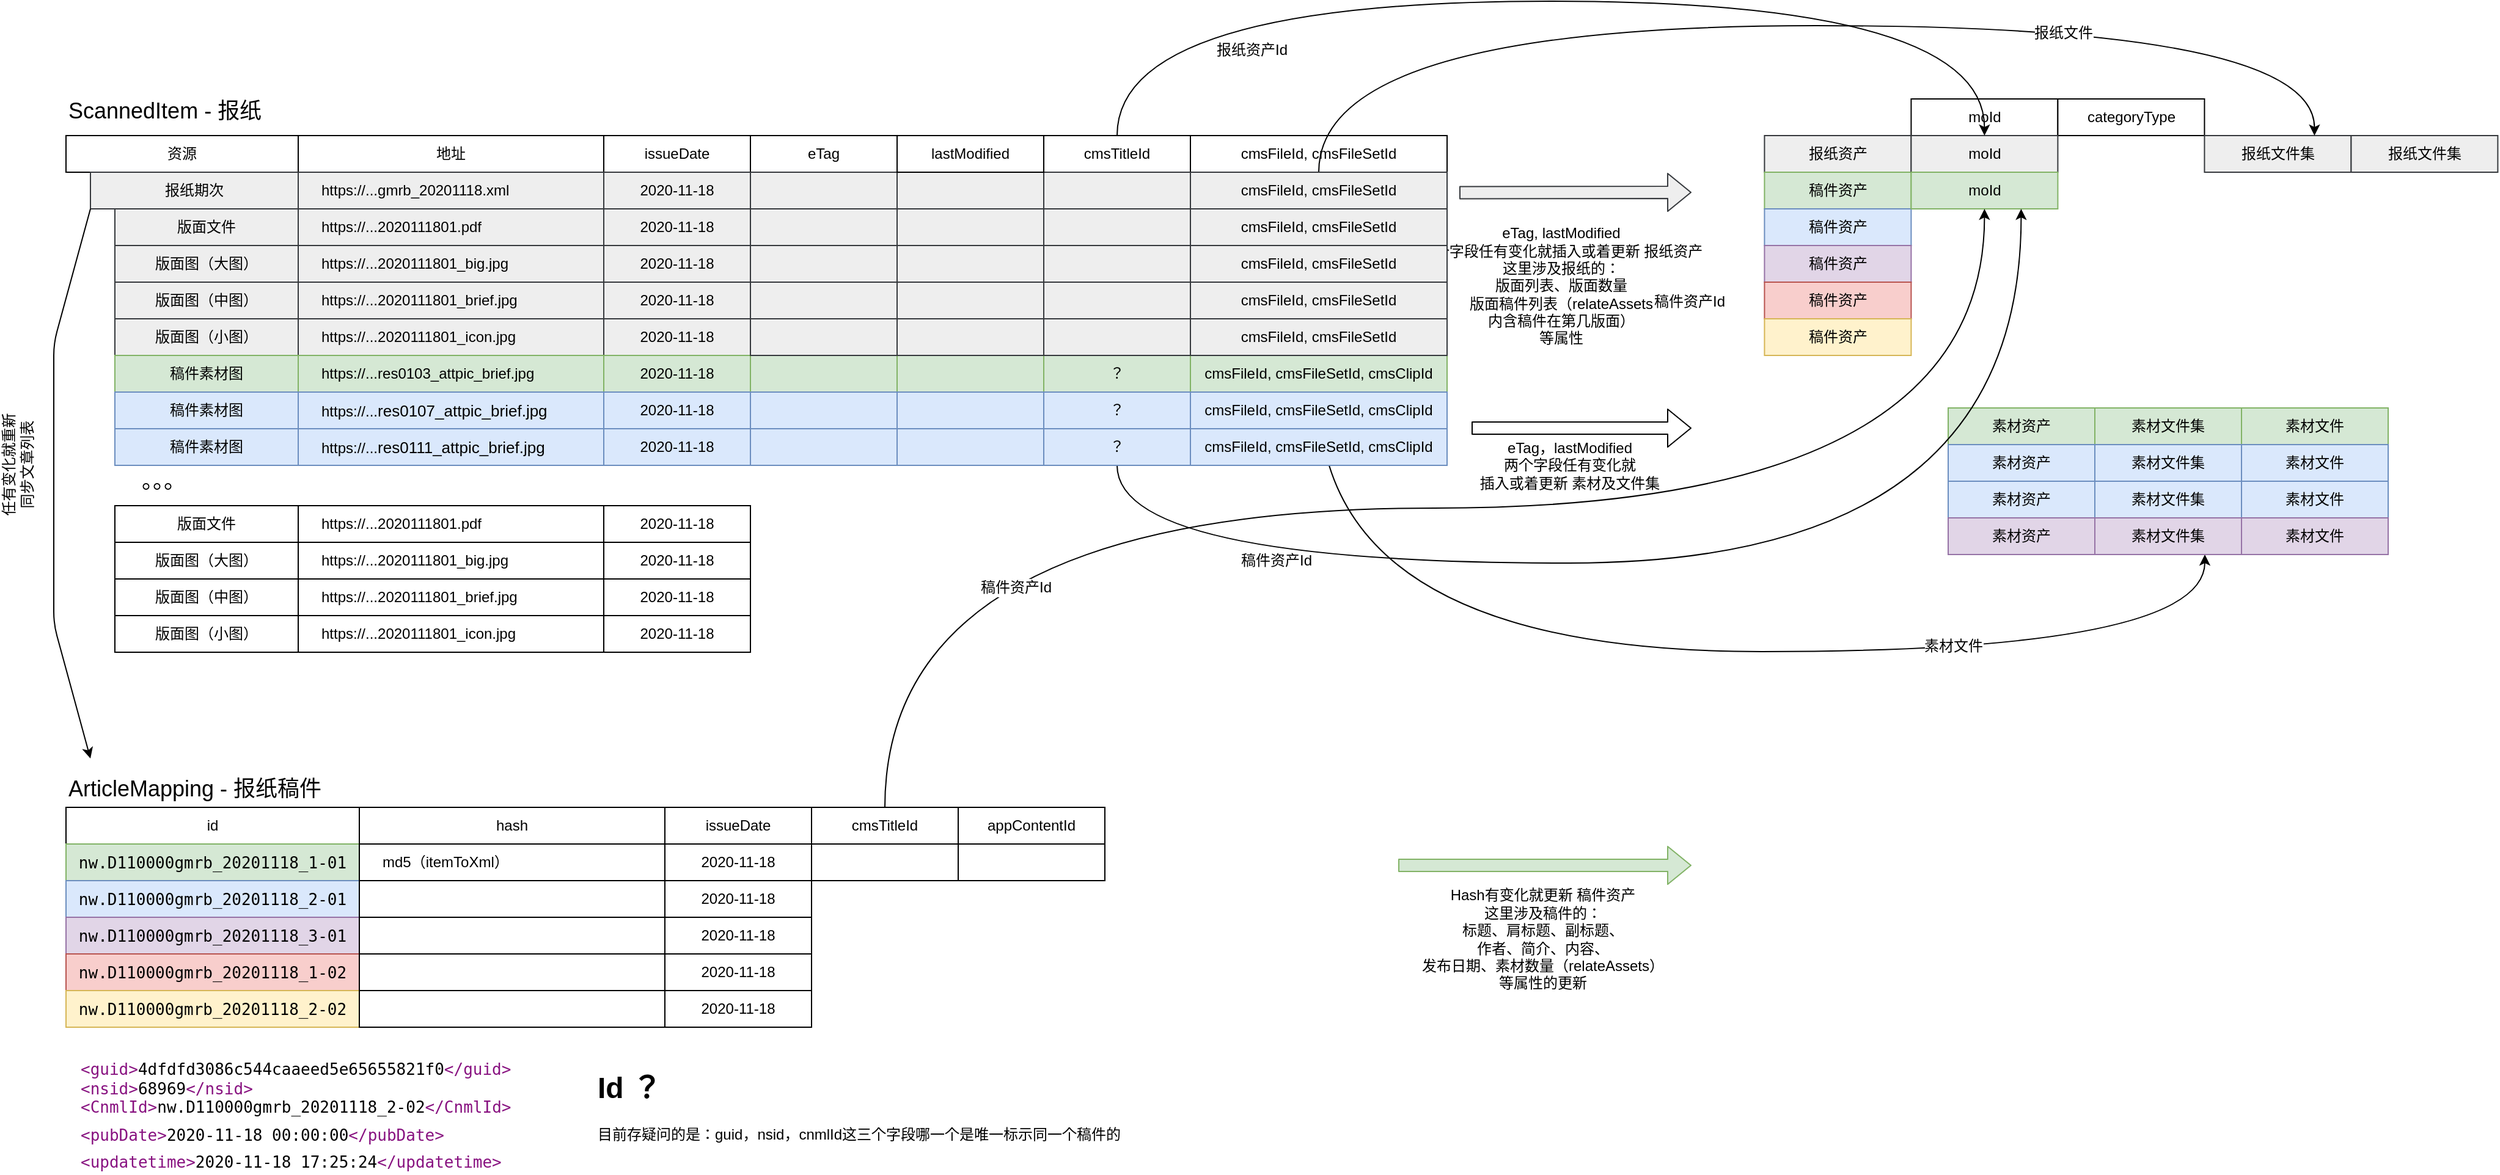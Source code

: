 <mxfile version="14.2.7" type="github">
  <diagram id="yrol8fg9aSLsKvtu3F4W" name="第 1 页">
    <mxGraphModel dx="2650" dy="1021" grid="1" gridSize="10" guides="1" tooltips="1" connect="1" arrows="1" fold="1" page="1" pageScale="1" pageWidth="827" pageHeight="1169" math="0" shadow="0">
      <root>
        <mxCell id="0" />
        <mxCell id="1" parent="0" />
        <mxCell id="mEoU4Fi8q85Gp39FzUji-123" value="资源" style="rounded=0;whiteSpace=wrap;html=1;" vertex="1" parent="1">
          <mxGeometry x="-420" y="120" width="190" height="30" as="geometry" />
        </mxCell>
        <mxCell id="mEoU4Fi8q85Gp39FzUji-124" value="报纸期次" style="rounded=0;whiteSpace=wrap;html=1;fillColor=#eeeeee;strokeColor=#36393d;" vertex="1" parent="1">
          <mxGeometry x="-400" y="150" width="170" height="30" as="geometry" />
        </mxCell>
        <mxCell id="mEoU4Fi8q85Gp39FzUji-125" value="版面文件" style="rounded=0;whiteSpace=wrap;html=1;fillColor=#eeeeee;strokeColor=#36393d;" vertex="1" parent="1">
          <mxGeometry x="-380" y="180" width="150" height="30" as="geometry" />
        </mxCell>
        <mxCell id="mEoU4Fi8q85Gp39FzUji-126" value="版面图（大图）" style="rounded=0;whiteSpace=wrap;html=1;fillColor=#eeeeee;strokeColor=#36393d;" vertex="1" parent="1">
          <mxGeometry x="-380" y="210" width="150" height="30" as="geometry" />
        </mxCell>
        <mxCell id="mEoU4Fi8q85Gp39FzUji-127" value="版面图（中图）" style="rounded=0;whiteSpace=wrap;html=1;fillColor=#eeeeee;strokeColor=#36393d;" vertex="1" parent="1">
          <mxGeometry x="-380" y="240" width="150" height="30" as="geometry" />
        </mxCell>
        <mxCell id="mEoU4Fi8q85Gp39FzUji-128" value="版面图（小图）" style="rounded=0;whiteSpace=wrap;html=1;fillColor=#eeeeee;strokeColor=#36393d;" vertex="1" parent="1">
          <mxGeometry x="-380" y="270" width="150" height="30" as="geometry" />
        </mxCell>
        <mxCell id="mEoU4Fi8q85Gp39FzUji-129" value="地址" style="rounded=0;whiteSpace=wrap;html=1;" vertex="1" parent="1">
          <mxGeometry x="-230" y="120" width="250" height="30" as="geometry" />
        </mxCell>
        <mxCell id="mEoU4Fi8q85Gp39FzUji-130" value="&lt;span style=&quot;&quot;&gt;https://...gmrb_20201118.xml&lt;/span&gt;" style="rounded=0;whiteSpace=wrap;html=1;align=left;spacingLeft=17;fillColor=#eeeeee;strokeColor=#36393d;" vertex="1" parent="1">
          <mxGeometry x="-230" y="150" width="250" height="30" as="geometry" />
        </mxCell>
        <mxCell id="mEoU4Fi8q85Gp39FzUji-131" value="&lt;span style=&quot;font-size: 12px;&quot;&gt;https://...&lt;/span&gt;&lt;span style=&quot;font-size: 12px&quot;&gt;2020111801.pdf&lt;/span&gt;" style="rounded=0;whiteSpace=wrap;html=1;fontFamily=Helvetica;fontSize=12;align=left;spacingLeft=17;fillColor=#eeeeee;strokeColor=#36393d;" vertex="1" parent="1">
          <mxGeometry x="-230" y="180" width="250" height="30" as="geometry" />
        </mxCell>
        <mxCell id="mEoU4Fi8q85Gp39FzUji-132" value="&lt;span style=&quot;&quot;&gt;https://...&lt;/span&gt;2020111801_big.jpg" style="rounded=0;whiteSpace=wrap;html=1;align=left;spacingLeft=17;fillColor=#eeeeee;strokeColor=#36393d;" vertex="1" parent="1">
          <mxGeometry x="-230" y="210" width="250" height="30" as="geometry" />
        </mxCell>
        <mxCell id="mEoU4Fi8q85Gp39FzUji-133" value="&lt;span style=&quot;&quot;&gt;https://...&lt;/span&gt;2020111801_brief.jpg" style="rounded=0;whiteSpace=wrap;html=1;align=left;spacingLeft=17;fillColor=#eeeeee;strokeColor=#36393d;" vertex="1" parent="1">
          <mxGeometry x="-230" y="240" width="250" height="30" as="geometry" />
        </mxCell>
        <mxCell id="mEoU4Fi8q85Gp39FzUji-134" value="&lt;span style=&quot;&quot;&gt;https://...&lt;/span&gt;2020111801_icon.jpg" style="rounded=0;whiteSpace=wrap;html=1;align=left;spacingLeft=17;fillColor=#eeeeee;strokeColor=#36393d;" vertex="1" parent="1">
          <mxGeometry x="-230" y="270" width="250" height="30" as="geometry" />
        </mxCell>
        <mxCell id="mEoU4Fi8q85Gp39FzUji-135" value="issueDate" style="rounded=0;whiteSpace=wrap;html=1;fontFamily=Helvetica;fontSize=12;align=center;" vertex="1" parent="1">
          <mxGeometry x="20" y="120" width="120" height="30" as="geometry" />
        </mxCell>
        <mxCell id="mEoU4Fi8q85Gp39FzUji-136" value="2020-11-18" style="rounded=0;whiteSpace=wrap;html=1;fontFamily=Helvetica;fontSize=12;align=center;fillColor=#eeeeee;strokeColor=#36393d;" vertex="1" parent="1">
          <mxGeometry x="20" y="150" width="120" height="30" as="geometry" />
        </mxCell>
        <mxCell id="mEoU4Fi8q85Gp39FzUji-137" value="2020-11-18" style="rounded=0;whiteSpace=wrap;html=1;fontFamily=Helvetica;fontSize=12;align=center;fillColor=#eeeeee;strokeColor=#36393d;" vertex="1" parent="1">
          <mxGeometry x="20" y="180" width="120" height="30" as="geometry" />
        </mxCell>
        <mxCell id="mEoU4Fi8q85Gp39FzUji-138" value="2020-11-18" style="rounded=0;whiteSpace=wrap;html=1;fontFamily=Helvetica;fontSize=12;align=center;fillColor=#eeeeee;strokeColor=#36393d;" vertex="1" parent="1">
          <mxGeometry x="20" y="210" width="120" height="30" as="geometry" />
        </mxCell>
        <mxCell id="mEoU4Fi8q85Gp39FzUji-139" value="2020-11-18" style="rounded=0;whiteSpace=wrap;html=1;fontFamily=Helvetica;fontSize=12;align=center;fillColor=#eeeeee;strokeColor=#36393d;" vertex="1" parent="1">
          <mxGeometry x="20" y="240" width="120" height="30" as="geometry" />
        </mxCell>
        <mxCell id="mEoU4Fi8q85Gp39FzUji-140" value="2020-11-18" style="rounded=0;whiteSpace=wrap;html=1;fontFamily=Helvetica;fontSize=12;align=center;fillColor=#eeeeee;strokeColor=#36393d;" vertex="1" parent="1">
          <mxGeometry x="20" y="270" width="120" height="30" as="geometry" />
        </mxCell>
        <mxCell id="mEoU4Fi8q85Gp39FzUji-141" value="eTag" style="rounded=0;whiteSpace=wrap;html=1;fontFamily=Helvetica;fontSize=12;align=center;" vertex="1" parent="1">
          <mxGeometry x="140" y="120" width="120" height="30" as="geometry" />
        </mxCell>
        <mxCell id="mEoU4Fi8q85Gp39FzUji-142" value="cmsTitleId" style="rounded=0;whiteSpace=wrap;html=1;fontFamily=Helvetica;fontSize=12;align=center;" vertex="1" parent="1">
          <mxGeometry x="380" y="120" width="120" height="30" as="geometry" />
        </mxCell>
        <mxCell id="mEoU4Fi8q85Gp39FzUji-143" value="moId" style="rounded=0;whiteSpace=wrap;html=1;fontFamily=Helvetica;fontSize=12;align=center;" vertex="1" parent="1">
          <mxGeometry x="1089.71" y="90" width="120" height="30" as="geometry" />
        </mxCell>
        <mxCell id="mEoU4Fi8q85Gp39FzUji-144" value="报纸资产" style="rounded=0;whiteSpace=wrap;html=1;fontFamily=Helvetica;fontSize=12;align=center;fillColor=#eeeeee;strokeColor=#36393d;" vertex="1" parent="1">
          <mxGeometry x="969.71" y="120" width="120" height="30" as="geometry" />
        </mxCell>
        <mxCell id="mEoU4Fi8q85Gp39FzUji-145" value="categoryType" style="rounded=0;whiteSpace=wrap;html=1;fontFamily=Helvetica;fontSize=12;align=center;" vertex="1" parent="1">
          <mxGeometry x="1209.71" y="90" width="120" height="30" as="geometry" />
        </mxCell>
        <mxCell id="mEoU4Fi8q85Gp39FzUji-146" value="" style="rounded=0;whiteSpace=wrap;html=1;fontFamily=Helvetica;fontSize=12;align=center;fillColor=#eeeeee;strokeColor=#36393d;" vertex="1" parent="1">
          <mxGeometry x="140" y="150" width="120" height="30" as="geometry" />
        </mxCell>
        <mxCell id="mEoU4Fi8q85Gp39FzUji-147" value="" style="rounded=0;whiteSpace=wrap;html=1;fontFamily=Helvetica;fontSize=12;align=center;fillColor=#eeeeee;strokeColor=#36393d;" vertex="1" parent="1">
          <mxGeometry x="260" y="150" width="120" height="30" as="geometry" />
        </mxCell>
        <mxCell id="mEoU4Fi8q85Gp39FzUji-150" value="报纸文件集" style="rounded=0;whiteSpace=wrap;html=1;fontFamily=Helvetica;fontSize=12;align=center;fillColor=#eeeeee;strokeColor=#36393d;" vertex="1" parent="1">
          <mxGeometry x="1329.71" y="120" width="120" height="30" as="geometry" />
        </mxCell>
        <mxCell id="mEoU4Fi8q85Gp39FzUji-152" value="ScannedItem - 报纸" style="text;html=1;strokeColor=none;fillColor=none;align=left;verticalAlign=middle;whiteSpace=wrap;rounded=0;fontFamily=Helvetica;fontSize=18;" vertex="1" parent="1">
          <mxGeometry x="-420" y="90" width="310" height="20" as="geometry" />
        </mxCell>
        <mxCell id="mEoU4Fi8q85Gp39FzUji-153" value="id" style="rounded=0;whiteSpace=wrap;html=1;" vertex="1" parent="1">
          <mxGeometry x="-420" y="670" width="240" height="30" as="geometry" />
        </mxCell>
        <mxCell id="mEoU4Fi8q85Gp39FzUji-154" value="&lt;span style=&quot;font-family: monospace ; font-size: 13px&quot;&gt;nw.D110000gmrb_20201118_1-01&lt;/span&gt;" style="rounded=0;whiteSpace=wrap;html=1;fillColor=#d5e8d4;strokeColor=#82b366;" vertex="1" parent="1">
          <mxGeometry x="-420" y="700" width="240" height="30" as="geometry" />
        </mxCell>
        <mxCell id="mEoU4Fi8q85Gp39FzUji-155" value="&lt;span style=&quot;font-family: monospace ; font-size: 13px&quot;&gt;nw.D110000gmrb_20201118_2-01&lt;/span&gt;" style="rounded=0;whiteSpace=wrap;html=1;fillColor=#dae8fc;strokeColor=#6c8ebf;" vertex="1" parent="1">
          <mxGeometry x="-420" y="730" width="240" height="30" as="geometry" />
        </mxCell>
        <mxCell id="mEoU4Fi8q85Gp39FzUji-156" value="&lt;span style=&quot;font-family: monospace ; font-size: 13px&quot;&gt;nw.D110000gmrb_20201118_3-01&lt;/span&gt;" style="rounded=0;whiteSpace=wrap;html=1;fillColor=#e1d5e7;strokeColor=#9673a6;" vertex="1" parent="1">
          <mxGeometry x="-420" y="760" width="240" height="30" as="geometry" />
        </mxCell>
        <mxCell id="mEoU4Fi8q85Gp39FzUji-157" value="&lt;span style=&quot;font-family: monospace ; font-size: 13px&quot;&gt;nw.D110000gmrb_20201118_1-02&lt;/span&gt;" style="rounded=0;whiteSpace=wrap;html=1;fillColor=#f8cecc;strokeColor=#b85450;" vertex="1" parent="1">
          <mxGeometry x="-420" y="790" width="240" height="30" as="geometry" />
        </mxCell>
        <mxCell id="mEoU4Fi8q85Gp39FzUji-158" value="&lt;span style=&quot;font-family: monospace ; font-size: 13px&quot;&gt;nw.D110000gmrb_20201118_2-02&lt;/span&gt;" style="rounded=0;whiteSpace=wrap;html=1;fillColor=#fff2cc;strokeColor=#d6b656;" vertex="1" parent="1">
          <mxGeometry x="-420" y="820" width="240" height="30" as="geometry" />
        </mxCell>
        <mxCell id="mEoU4Fi8q85Gp39FzUji-159" value="hash" style="rounded=0;whiteSpace=wrap;html=1;" vertex="1" parent="1">
          <mxGeometry x="-180" y="670" width="250" height="30" as="geometry" />
        </mxCell>
        <mxCell id="mEoU4Fi8q85Gp39FzUji-160" value="md5（itemToXml）" style="rounded=0;whiteSpace=wrap;html=1;align=left;spacingLeft=17;" vertex="1" parent="1">
          <mxGeometry x="-180" y="700" width="250" height="30" as="geometry" />
        </mxCell>
        <mxCell id="mEoU4Fi8q85Gp39FzUji-161" value="" style="rounded=0;whiteSpace=wrap;html=1;fontFamily=Helvetica;fontSize=12;align=left;spacingLeft=17;" vertex="1" parent="1">
          <mxGeometry x="-180" y="730" width="250" height="30" as="geometry" />
        </mxCell>
        <mxCell id="mEoU4Fi8q85Gp39FzUji-162" value="" style="rounded=0;whiteSpace=wrap;html=1;align=left;spacingLeft=17;" vertex="1" parent="1">
          <mxGeometry x="-180" y="760" width="250" height="30" as="geometry" />
        </mxCell>
        <mxCell id="mEoU4Fi8q85Gp39FzUji-163" value="" style="rounded=0;whiteSpace=wrap;html=1;align=left;spacingLeft=17;" vertex="1" parent="1">
          <mxGeometry x="-180" y="790" width="250" height="30" as="geometry" />
        </mxCell>
        <mxCell id="mEoU4Fi8q85Gp39FzUji-164" value="" style="rounded=0;whiteSpace=wrap;html=1;align=left;spacingLeft=17;" vertex="1" parent="1">
          <mxGeometry x="-180" y="820" width="250" height="30" as="geometry" />
        </mxCell>
        <mxCell id="mEoU4Fi8q85Gp39FzUji-165" value="issueDate" style="rounded=0;whiteSpace=wrap;html=1;fontFamily=Helvetica;fontSize=12;align=center;" vertex="1" parent="1">
          <mxGeometry x="70" y="670" width="120" height="30" as="geometry" />
        </mxCell>
        <mxCell id="mEoU4Fi8q85Gp39FzUji-166" value="2020-11-18" style="rounded=0;whiteSpace=wrap;html=1;fontFamily=Helvetica;fontSize=12;align=center;" vertex="1" parent="1">
          <mxGeometry x="70" y="700" width="120" height="30" as="geometry" />
        </mxCell>
        <mxCell id="mEoU4Fi8q85Gp39FzUji-167" value="2020-11-18" style="rounded=0;whiteSpace=wrap;html=1;fontFamily=Helvetica;fontSize=12;align=center;" vertex="1" parent="1">
          <mxGeometry x="70" y="730" width="120" height="30" as="geometry" />
        </mxCell>
        <mxCell id="mEoU4Fi8q85Gp39FzUji-168" value="2020-11-18" style="rounded=0;whiteSpace=wrap;html=1;fontFamily=Helvetica;fontSize=12;align=center;" vertex="1" parent="1">
          <mxGeometry x="70" y="760" width="120" height="30" as="geometry" />
        </mxCell>
        <mxCell id="mEoU4Fi8q85Gp39FzUji-169" value="2020-11-18" style="rounded=0;whiteSpace=wrap;html=1;fontFamily=Helvetica;fontSize=12;align=center;" vertex="1" parent="1">
          <mxGeometry x="70" y="790" width="120" height="30" as="geometry" />
        </mxCell>
        <mxCell id="mEoU4Fi8q85Gp39FzUji-170" value="2020-11-18" style="rounded=0;whiteSpace=wrap;html=1;fontFamily=Helvetica;fontSize=12;align=center;" vertex="1" parent="1">
          <mxGeometry x="70" y="820" width="120" height="30" as="geometry" />
        </mxCell>
        <mxCell id="mEoU4Fi8q85Gp39FzUji-171" value="cmsTitleId" style="rounded=0;whiteSpace=wrap;html=1;fontFamily=Helvetica;fontSize=12;align=center;" vertex="1" parent="1">
          <mxGeometry x="190" y="670" width="120" height="30" as="geometry" />
        </mxCell>
        <mxCell id="mEoU4Fi8q85Gp39FzUji-172" value="appContentId" style="rounded=0;whiteSpace=wrap;html=1;fontFamily=Helvetica;fontSize=12;align=center;" vertex="1" parent="1">
          <mxGeometry x="310" y="670" width="120" height="30" as="geometry" />
        </mxCell>
        <mxCell id="mEoU4Fi8q85Gp39FzUji-173" value="" style="rounded=0;whiteSpace=wrap;html=1;fontFamily=Helvetica;fontSize=12;align=center;" vertex="1" parent="1">
          <mxGeometry x="190" y="700" width="120" height="30" as="geometry" />
        </mxCell>
        <mxCell id="mEoU4Fi8q85Gp39FzUji-174" value="" style="rounded=0;whiteSpace=wrap;html=1;fontFamily=Helvetica;fontSize=12;align=center;" vertex="1" parent="1">
          <mxGeometry x="310" y="700" width="120" height="30" as="geometry" />
        </mxCell>
        <mxCell id="mEoU4Fi8q85Gp39FzUji-175" value="ArticleMapping - 报纸稿件" style="text;html=1;strokeColor=none;fillColor=none;align=left;verticalAlign=middle;whiteSpace=wrap;rounded=0;fontFamily=Helvetica;fontSize=18;" vertex="1" parent="1">
          <mxGeometry x="-420" y="640" width="330" height="30" as="geometry" />
        </mxCell>
        <mxCell id="mEoU4Fi8q85Gp39FzUji-176" value="" style="rounded=0;whiteSpace=wrap;html=1;fontFamily=Helvetica;fontSize=12;align=center;fillColor=#eeeeee;strokeColor=#36393d;" vertex="1" parent="1">
          <mxGeometry x="380" y="150" width="120" height="30" as="geometry" />
        </mxCell>
        <mxCell id="mEoU4Fi8q85Gp39FzUji-177" value="lastModified" style="rounded=0;whiteSpace=wrap;html=1;fontFamily=Helvetica;fontSize=12;align=center;" vertex="1" parent="1">
          <mxGeometry x="260" y="120" width="120" height="30" as="geometry" />
        </mxCell>
        <mxCell id="mEoU4Fi8q85Gp39FzUji-179" value="&lt;div class=&quot;line&quot; style=&quot;font-style: normal ; font-weight: normal ; letter-spacing: normal ; text-indent: 0px ; text-transform: none ; word-spacing: 0px ; text-decoration: none ; color: rgb(0 , 0 , 0) ; font-family: monospace ; font-size: 13px&quot;&gt;&lt;span class=&quot;tag&quot; style=&quot;color: rgb(136 , 18 , 128)&quot;&gt;&lt;span class=&quot;tag&quot;&gt;&amp;lt;guid&amp;gt;&lt;/span&gt;&lt;span class=&quot;text&quot; style=&quot;color: rgb(0 , 0 , 0)&quot;&gt;4dfdfd3086c544caaeed5e65655821f0&lt;/span&gt;&lt;span class=&quot;tag&quot;&gt;&amp;lt;/guid&amp;gt;&lt;/span&gt;&lt;br&gt;&lt;/span&gt;&lt;/div&gt;&lt;div class=&quot;line&quot; style=&quot;font-style: normal ; font-weight: normal ; letter-spacing: normal ; text-indent: 0px ; text-transform: none ; word-spacing: 0px ; text-decoration: none ; color: rgb(0 , 0 , 0) ; font-family: monospace ; font-size: 13px&quot;&gt;&lt;span class=&quot;tag&quot; style=&quot;color: rgb(136 , 18 , 128)&quot;&gt;&amp;lt;nsid&amp;gt;&lt;/span&gt;&lt;span class=&quot;text&quot;&gt;68969&lt;/span&gt;&lt;span class=&quot;tag&quot; style=&quot;color: rgb(136 , 18 , 128)&quot;&gt;&amp;lt;/nsid&amp;gt;&lt;/span&gt;&lt;/div&gt;&lt;span class=&quot;text&quot; style=&quot;font-style: normal ; font-weight: normal ; letter-spacing: normal ; text-indent: 0px ; text-transform: none ; word-spacing: 0px ; text-decoration: none ; color: rgb(0 , 0 , 0) ; font-family: monospace ; font-size: 13px&quot;&gt;&lt;/span&gt;&lt;div class=&quot;line&quot; style=&quot;font-style: normal ; font-weight: normal ; letter-spacing: normal ; text-indent: 0px ; text-transform: none ; word-spacing: 0px ; text-decoration: none ; color: rgb(0 , 0 , 0) ; font-family: monospace ; font-size: 13px&quot;&gt;&lt;span class=&quot;tag&quot; style=&quot;color: rgb(136 , 18 , 128)&quot;&gt;&amp;lt;CnmlId&amp;gt;&lt;/span&gt;&lt;span class=&quot;text&quot;&gt;nw.D110000gmrb_20201118_2-02&lt;/span&gt;&lt;span class=&quot;tag&quot; style=&quot;color: rgb(136 , 18 , 128)&quot;&gt;&amp;lt;/CnmlId&amp;gt;&lt;/span&gt;&lt;/div&gt;" style="text;whiteSpace=wrap;html=1;fontSize=18;fontFamily=Helvetica;" vertex="1" parent="1">
          <mxGeometry x="-410" y="870" width="380" height="60" as="geometry" />
        </mxCell>
        <mxCell id="mEoU4Fi8q85Gp39FzUji-180" value="&lt;span class=&quot;tag&quot; style=&quot;font-style: normal ; font-weight: normal ; letter-spacing: normal ; text-indent: 0px ; text-transform: none ; word-spacing: 0px ; text-decoration: none ; color: rgb(136 , 18 , 128) ; font-family: monospace ; font-size: 13px&quot;&gt;&amp;lt;pubDate&amp;gt;&lt;/span&gt;&lt;span class=&quot;text&quot; style=&quot;font-style: normal ; font-weight: normal ; letter-spacing: normal ; text-indent: 0px ; text-transform: none ; word-spacing: 0px ; text-decoration: none ; color: rgb(0 , 0 , 0) ; font-family: monospace ; font-size: 13px&quot;&gt;2020-11-18 00:00:00&lt;/span&gt;&lt;span class=&quot;tag&quot; style=&quot;font-style: normal ; font-weight: normal ; letter-spacing: normal ; text-indent: 0px ; text-transform: none ; word-spacing: 0px ; text-decoration: none ; color: rgb(136 , 18 , 128) ; font-family: monospace ; font-size: 13px&quot;&gt;&amp;lt;/pubDate&amp;gt;&lt;br&gt;&lt;span class=&quot;tag&quot;&gt;&amp;lt;updatetime&amp;gt;&lt;/span&gt;&lt;span class=&quot;text&quot; style=&quot;color: rgb(0 , 0 , 0)&quot;&gt;2020-11-18 17:25:24&lt;/span&gt;&lt;span class=&quot;tag&quot;&gt;&amp;lt;/updatetime&amp;gt;&lt;/span&gt;&lt;br&gt;&lt;/span&gt;" style="text;whiteSpace=wrap;html=1;fontSize=18;fontFamily=Helvetica;" vertex="1" parent="1">
          <mxGeometry x="-410" y="920" width="380" height="40" as="geometry" />
        </mxCell>
        <mxCell id="mEoU4Fi8q85Gp39FzUji-181" value="版面文件" style="rounded=0;whiteSpace=wrap;html=1;" vertex="1" parent="1">
          <mxGeometry x="-380" y="423" width="150" height="30" as="geometry" />
        </mxCell>
        <mxCell id="mEoU4Fi8q85Gp39FzUji-182" value="版面图（大图）" style="rounded=0;whiteSpace=wrap;html=1;" vertex="1" parent="1">
          <mxGeometry x="-380" y="453" width="150" height="30" as="geometry" />
        </mxCell>
        <mxCell id="mEoU4Fi8q85Gp39FzUji-183" value="版面图（中图）" style="rounded=0;whiteSpace=wrap;html=1;" vertex="1" parent="1">
          <mxGeometry x="-380" y="483" width="150" height="30" as="geometry" />
        </mxCell>
        <mxCell id="mEoU4Fi8q85Gp39FzUji-184" value="版面图（小图）" style="rounded=0;whiteSpace=wrap;html=1;" vertex="1" parent="1">
          <mxGeometry x="-380" y="513" width="150" height="30" as="geometry" />
        </mxCell>
        <mxCell id="mEoU4Fi8q85Gp39FzUji-185" value="&lt;span style=&quot;font-size: 12px;&quot;&gt;https://...&lt;/span&gt;&lt;span style=&quot;font-size: 12px&quot;&gt;2020111801.pdf&lt;/span&gt;" style="rounded=0;whiteSpace=wrap;html=1;fontFamily=Helvetica;fontSize=12;align=left;spacingLeft=17;" vertex="1" parent="1">
          <mxGeometry x="-230" y="423" width="250" height="30" as="geometry" />
        </mxCell>
        <mxCell id="mEoU4Fi8q85Gp39FzUji-186" value="&lt;span style=&quot;&quot;&gt;https://...&lt;/span&gt;2020111801_big.jpg" style="rounded=0;whiteSpace=wrap;html=1;align=left;spacingLeft=17;" vertex="1" parent="1">
          <mxGeometry x="-230" y="453" width="250" height="30" as="geometry" />
        </mxCell>
        <mxCell id="mEoU4Fi8q85Gp39FzUji-187" value="&lt;span style=&quot;&quot;&gt;https://...&lt;/span&gt;2020111801_brief.jpg" style="rounded=0;whiteSpace=wrap;html=1;align=left;spacingLeft=17;" vertex="1" parent="1">
          <mxGeometry x="-230" y="483" width="250" height="30" as="geometry" />
        </mxCell>
        <mxCell id="mEoU4Fi8q85Gp39FzUji-188" value="&lt;span style=&quot;&quot;&gt;https://...&lt;/span&gt;2020111801_icon.jpg" style="rounded=0;whiteSpace=wrap;html=1;align=left;spacingLeft=17;" vertex="1" parent="1">
          <mxGeometry x="-230" y="513" width="250" height="30" as="geometry" />
        </mxCell>
        <mxCell id="mEoU4Fi8q85Gp39FzUji-189" value="2020-11-18" style="rounded=0;whiteSpace=wrap;html=1;fontFamily=Helvetica;fontSize=12;align=center;" vertex="1" parent="1">
          <mxGeometry x="20" y="423" width="120" height="30" as="geometry" />
        </mxCell>
        <mxCell id="mEoU4Fi8q85Gp39FzUji-190" value="2020-11-18" style="rounded=0;whiteSpace=wrap;html=1;fontFamily=Helvetica;fontSize=12;align=center;" vertex="1" parent="1">
          <mxGeometry x="20" y="453" width="120" height="30" as="geometry" />
        </mxCell>
        <mxCell id="mEoU4Fi8q85Gp39FzUji-191" value="2020-11-18" style="rounded=0;whiteSpace=wrap;html=1;fontFamily=Helvetica;fontSize=12;align=center;" vertex="1" parent="1">
          <mxGeometry x="20" y="483" width="120" height="30" as="geometry" />
        </mxCell>
        <mxCell id="mEoU4Fi8q85Gp39FzUji-192" value="2020-11-18" style="rounded=0;whiteSpace=wrap;html=1;fontFamily=Helvetica;fontSize=12;align=center;" vertex="1" parent="1">
          <mxGeometry x="20" y="513" width="120" height="30" as="geometry" />
        </mxCell>
        <mxCell id="mEoU4Fi8q85Gp39FzUji-193" value="。。。" style="text;html=1;strokeColor=none;fillColor=none;align=center;verticalAlign=middle;whiteSpace=wrap;rounded=0;fontFamily=Helvetica;fontSize=18;" vertex="1" parent="1">
          <mxGeometry x="-360" y="393" width="40" height="20" as="geometry" />
        </mxCell>
        <mxCell id="mEoU4Fi8q85Gp39FzUji-195" value="&lt;span style=&quot;font-size: 12px;&quot;&gt;https://...&lt;/span&gt;&lt;span style=&quot;font-size: 12px;&quot;&gt;res0103_attpic_brief.jpg&lt;/span&gt;" style="rounded=0;whiteSpace=wrap;html=1;align=left;spacingLeft=17;fontFamily=Helvetica;fontSize=12;labelBackgroundColor=none;fillColor=#d5e8d4;strokeColor=#82b366;" vertex="1" parent="1">
          <mxGeometry x="-230" y="300" width="250" height="30" as="geometry" />
        </mxCell>
        <mxCell id="mEoU4Fi8q85Gp39FzUji-196" value="稿件素材图" style="rounded=0;whiteSpace=wrap;html=1;labelBackgroundColor=none;fillColor=#d5e8d4;strokeColor=#82b366;" vertex="1" parent="1">
          <mxGeometry x="-380" y="300" width="150" height="30" as="geometry" />
        </mxCell>
        <mxCell id="mEoU4Fi8q85Gp39FzUji-197" value="2020-11-18" style="rounded=0;whiteSpace=wrap;html=1;fontFamily=Helvetica;fontSize=12;align=center;labelBackgroundColor=none;fillColor=#d5e8d4;strokeColor=#82b366;" vertex="1" parent="1">
          <mxGeometry x="20" y="300" width="120" height="30" as="geometry" />
        </mxCell>
        <mxCell id="mEoU4Fi8q85Gp39FzUji-198" value="&lt;span style=&quot;font-size: 12px&quot;&gt;https://...&lt;/span&gt;&lt;span style=&quot;font-size: 13px;&quot;&gt;res0107_attpic_brief.jpg&lt;/span&gt;" style="rounded=0;whiteSpace=wrap;html=1;align=left;spacingLeft=17;fontFamily=Helvetica;fontSize=12;fillColor=#dae8fc;strokeColor=#6c8ebf;" vertex="1" parent="1">
          <mxGeometry x="-230" y="330" width="250" height="30" as="geometry" />
        </mxCell>
        <mxCell id="mEoU4Fi8q85Gp39FzUji-199" value="&lt;span style=&quot;font-size: 12px&quot;&gt;https://...&lt;/span&gt;&lt;span style=&quot;font-size: 13px;&quot;&gt;res0111_attpic_brief.jpg&lt;/span&gt;" style="rounded=0;whiteSpace=wrap;html=1;align=left;spacingLeft=17;fontFamily=Helvetica;fontSize=12;fillColor=#dae8fc;strokeColor=#6c8ebf;" vertex="1" parent="1">
          <mxGeometry x="-230" y="360" width="250" height="30" as="geometry" />
        </mxCell>
        <mxCell id="mEoU4Fi8q85Gp39FzUji-200" value="稿件素材图" style="rounded=0;whiteSpace=wrap;html=1;fillColor=#dae8fc;strokeColor=#6c8ebf;" vertex="1" parent="1">
          <mxGeometry x="-380" y="330" width="150" height="30" as="geometry" />
        </mxCell>
        <mxCell id="mEoU4Fi8q85Gp39FzUji-201" value="稿件素材图" style="rounded=0;whiteSpace=wrap;html=1;fillColor=#dae8fc;strokeColor=#6c8ebf;" vertex="1" parent="1">
          <mxGeometry x="-380" y="360" width="150" height="30" as="geometry" />
        </mxCell>
        <mxCell id="mEoU4Fi8q85Gp39FzUji-202" value="2020-11-18" style="rounded=0;whiteSpace=wrap;html=1;fontFamily=Helvetica;fontSize=12;align=center;fillColor=#dae8fc;strokeColor=#6c8ebf;" vertex="1" parent="1">
          <mxGeometry x="20" y="330" width="120" height="30" as="geometry" />
        </mxCell>
        <mxCell id="mEoU4Fi8q85Gp39FzUji-203" value="2020-11-18" style="rounded=0;whiteSpace=wrap;html=1;fontFamily=Helvetica;fontSize=12;align=center;fillColor=#dae8fc;strokeColor=#6c8ebf;" vertex="1" parent="1">
          <mxGeometry x="20" y="360" width="120" height="30" as="geometry" />
        </mxCell>
        <mxCell id="mEoU4Fi8q85Gp39FzUji-210" value="稿件资产" style="rounded=0;whiteSpace=wrap;html=1;fontFamily=Helvetica;fontSize=12;align=center;fillColor=#d5e8d4;strokeColor=#82b366;" vertex="1" parent="1">
          <mxGeometry x="969.71" y="150" width="120" height="30" as="geometry" />
        </mxCell>
        <mxCell id="mEoU4Fi8q85Gp39FzUji-211" value="稿件资产" style="rounded=0;whiteSpace=wrap;html=1;fontFamily=Helvetica;fontSize=12;align=center;fillColor=#dae8fc;strokeColor=#6c8ebf;" vertex="1" parent="1">
          <mxGeometry x="969.71" y="180" width="120" height="30" as="geometry" />
        </mxCell>
        <mxCell id="mEoU4Fi8q85Gp39FzUji-215" value="稿件资产" style="rounded=0;whiteSpace=wrap;html=1;fontFamily=Helvetica;fontSize=12;align=center;fillColor=#e1d5e7;strokeColor=#9673a6;" vertex="1" parent="1">
          <mxGeometry x="969.71" y="210" width="120" height="30" as="geometry" />
        </mxCell>
        <mxCell id="mEoU4Fi8q85Gp39FzUji-216" value="稿件资产" style="rounded=0;whiteSpace=wrap;html=1;fontFamily=Helvetica;fontSize=12;align=center;fillColor=#f8cecc;strokeColor=#b85450;" vertex="1" parent="1">
          <mxGeometry x="969.71" y="240" width="120" height="30" as="geometry" />
        </mxCell>
        <mxCell id="mEoU4Fi8q85Gp39FzUji-217" value="稿件资产" style="rounded=0;whiteSpace=wrap;html=1;fontFamily=Helvetica;fontSize=12;align=center;fillColor=#fff2cc;strokeColor=#d6b656;" vertex="1" parent="1">
          <mxGeometry x="969.71" y="270" width="120" height="30" as="geometry" />
        </mxCell>
        <mxCell id="mEoU4Fi8q85Gp39FzUji-220" value="素材资产" style="rounded=0;whiteSpace=wrap;html=1;fontFamily=Helvetica;fontSize=12;align=center;fillColor=#d5e8d4;strokeColor=#82b366;" vertex="1" parent="1">
          <mxGeometry x="1120" y="343" width="120" height="30" as="geometry" />
        </mxCell>
        <mxCell id="mEoU4Fi8q85Gp39FzUji-228" value="" style="endArrow=classic;html=1;fontFamily=Helvetica;fontSize=12;exitX=0;exitY=1;exitDx=0;exitDy=0;" edge="1" parent="1" source="mEoU4Fi8q85Gp39FzUji-124">
          <mxGeometry width="50" height="50" relative="1" as="geometry">
            <mxPoint x="80" y="570" as="sourcePoint" />
            <mxPoint x="-400" y="630" as="targetPoint" />
            <Array as="points">
              <mxPoint x="-430" y="290" />
              <mxPoint x="-430" y="410" />
              <mxPoint x="-430" y="520" />
            </Array>
          </mxGeometry>
        </mxCell>
        <mxCell id="mEoU4Fi8q85Gp39FzUji-229" value="任有变化就重新&lt;br&gt;同步文章列表" style="edgeLabel;html=1;align=center;verticalAlign=middle;resizable=0;points=[];fontSize=12;fontFamily=Helvetica;horizontal=0;" vertex="1" connectable="0" parent="mEoU4Fi8q85Gp39FzUji-228">
          <mxGeometry x="-0.108" y="-1" relative="1" as="geometry">
            <mxPoint x="-29" y="9.31" as="offset" />
          </mxGeometry>
        </mxCell>
        <mxCell id="mEoU4Fi8q85Gp39FzUji-231" value="" style="shape=flexArrow;endArrow=classic;html=1;fontFamily=Helvetica;fontSize=12;fillColor=#d5e8d4;strokeColor=#82b366;" edge="1" parent="1">
          <mxGeometry width="50" height="50" relative="1" as="geometry">
            <mxPoint x="670" y="717.5" as="sourcePoint" />
            <mxPoint x="910" y="717.5" as="targetPoint" />
          </mxGeometry>
        </mxCell>
        <mxCell id="mEoU4Fi8q85Gp39FzUji-232" value="Hash有变化就更新 稿件资产&lt;br&gt;这里涉及稿件的：&lt;br&gt;标题、肩标题、副标题、&lt;br&gt;作者、简介、内容、&lt;br&gt;发布日期、素材数量（relateAssets）&lt;br&gt;等属性的更新" style="edgeLabel;html=1;align=center;verticalAlign=middle;resizable=0;points=[];fontSize=12;fontFamily=Helvetica;" vertex="1" connectable="0" parent="mEoU4Fi8q85Gp39FzUji-231">
          <mxGeometry x="-0.143" y="2" relative="1" as="geometry">
            <mxPoint x="14.29" y="62" as="offset" />
          </mxGeometry>
        </mxCell>
        <mxCell id="mEoU4Fi8q85Gp39FzUji-233" value="eTag, lastModified&lt;br&gt;两个字段任有变化就插入或着更新 报纸资产&lt;br&gt;这里涉及报纸的：&lt;br&gt;版面列表、版面数量&lt;br&gt;版面稿件列表（relateAssets&lt;br&gt;内含稿件在第几版面）&lt;br&gt;等属性" style="shape=flexArrow;endArrow=classic;html=1;fontFamily=Helvetica;fontSize=12;fillColor=#eeeeee;strokeColor=#36393d;" edge="1" parent="1">
          <mxGeometry x="-0.127" y="-76" width="50" height="50" relative="1" as="geometry">
            <mxPoint x="720" y="166.79" as="sourcePoint" />
            <mxPoint x="910" y="166.5" as="targetPoint" />
            <mxPoint as="offset" />
          </mxGeometry>
        </mxCell>
        <mxCell id="mEoU4Fi8q85Gp39FzUji-235" value="eTag，lastModified&lt;br&gt;两个字段任有变化就&lt;br&gt;插入或着更新 素材及文件集" style="shape=flexArrow;endArrow=classic;html=1;fontFamily=Helvetica;fontSize=12;" edge="1" parent="1">
          <mxGeometry x="-0.111" y="-31" width="50" height="50" relative="1" as="geometry">
            <mxPoint x="730" y="359.5" as="sourcePoint" />
            <mxPoint x="910" y="359.5" as="targetPoint" />
            <mxPoint y="-1" as="offset" />
          </mxGeometry>
        </mxCell>
        <mxCell id="mEoU4Fi8q85Gp39FzUji-243" value="moId" style="rounded=0;whiteSpace=wrap;html=1;fontFamily=Helvetica;fontSize=12;align=center;fillColor=#eeeeee;strokeColor=#36393d;" vertex="1" parent="1">
          <mxGeometry x="1089.71" y="120" width="120" height="30" as="geometry" />
        </mxCell>
        <mxCell id="mEoU4Fi8q85Gp39FzUji-244" value="moId" style="rounded=0;whiteSpace=wrap;html=1;fontFamily=Helvetica;fontSize=12;align=center;fillColor=#d5e8d4;strokeColor=#82b366;" vertex="1" parent="1">
          <mxGeometry x="1089.71" y="150" width="120" height="30" as="geometry" />
        </mxCell>
        <mxCell id="mEoU4Fi8q85Gp39FzUji-237" style="edgeStyle=orthogonalEdgeStyle;curved=1;rounded=0;orthogonalLoop=1;jettySize=auto;html=1;exitX=0.5;exitY=0;exitDx=0;exitDy=0;fontFamily=Helvetica;fontSize=12;entryX=0.5;entryY=0;entryDx=0;entryDy=0;" edge="1" parent="1" source="mEoU4Fi8q85Gp39FzUji-142" target="mEoU4Fi8q85Gp39FzUji-243">
          <mxGeometry relative="1" as="geometry">
            <mxPoint x="1140" y="282.5" as="targetPoint" />
            <Array as="points">
              <mxPoint x="440" y="10" />
              <mxPoint x="1150" y="10" />
            </Array>
          </mxGeometry>
        </mxCell>
        <mxCell id="mEoU4Fi8q85Gp39FzUji-241" value="报纸资产Id" style="edgeLabel;html=1;align=center;verticalAlign=middle;resizable=0;points=[];fontSize=12;fontFamily=Helvetica;" vertex="1" connectable="0" parent="mEoU4Fi8q85Gp39FzUji-237">
          <mxGeometry x="0.604" y="-54" relative="1" as="geometry">
            <mxPoint x="-525.71" y="-14" as="offset" />
          </mxGeometry>
        </mxCell>
        <mxCell id="mEoU4Fi8q85Gp39FzUji-240" style="edgeStyle=orthogonalEdgeStyle;curved=1;rounded=0;orthogonalLoop=1;jettySize=auto;html=1;exitX=0.5;exitY=0;exitDx=0;exitDy=0;fontFamily=Helvetica;fontSize=12;entryX=0.5;entryY=1;entryDx=0;entryDy=0;" edge="1" parent="1" source="mEoU4Fi8q85Gp39FzUji-171" target="mEoU4Fi8q85Gp39FzUji-244">
          <mxGeometry relative="1" as="geometry">
            <mxPoint x="1140.0" y="342.5" as="targetPoint" />
          </mxGeometry>
        </mxCell>
        <mxCell id="mEoU4Fi8q85Gp39FzUji-242" value="稿件资产Id" style="edgeLabel;html=1;align=center;verticalAlign=middle;resizable=0;points=[];fontSize=12;fontFamily=Helvetica;" vertex="1" connectable="0" parent="mEoU4Fi8q85Gp39FzUji-240">
          <mxGeometry x="0.284" y="7" relative="1" as="geometry">
            <mxPoint x="10.71" y="-162.5" as="offset" />
          </mxGeometry>
        </mxCell>
        <mxCell id="mEoU4Fi8q85Gp39FzUji-300" value="稿件资产Id" style="edgeLabel;html=1;align=center;verticalAlign=middle;resizable=0;points=[];fontSize=12;fontFamily=Helvetica;" vertex="1" connectable="0" parent="mEoU4Fi8q85Gp39FzUji-240">
          <mxGeometry x="-0.495" y="-65" relative="1" as="geometry">
            <mxPoint x="1" as="offset" />
          </mxGeometry>
        </mxCell>
        <mxCell id="mEoU4Fi8q85Gp39FzUji-245" value="cmsFileId, cmsFileSetId" style="rounded=0;whiteSpace=wrap;html=1;fontFamily=Helvetica;fontSize=12;align=center;" vertex="1" parent="1">
          <mxGeometry x="500" y="120" width="210" height="30" as="geometry" />
        </mxCell>
        <mxCell id="mEoU4Fi8q85Gp39FzUji-268" style="edgeStyle=orthogonalEdgeStyle;curved=1;rounded=0;orthogonalLoop=1;jettySize=auto;html=1;exitX=0.5;exitY=1;exitDx=0;exitDy=0;entryX=0.75;entryY=1;entryDx=0;entryDy=0;fontFamily=Helvetica;fontSize=12;" edge="1" parent="1" source="mEoU4Fi8q85Gp39FzUji-246" target="mEoU4Fi8q85Gp39FzUji-266">
          <mxGeometry relative="1" as="geometry">
            <Array as="points">
              <mxPoint x="605" y="542.5" />
              <mxPoint x="1330" y="542.5" />
            </Array>
          </mxGeometry>
        </mxCell>
        <mxCell id="mEoU4Fi8q85Gp39FzUji-277" value="素材文件" style="edgeLabel;html=1;align=center;verticalAlign=middle;resizable=0;points=[];fontSize=12;fontFamily=Helvetica;" vertex="1" connectable="0" parent="mEoU4Fi8q85Gp39FzUji-268">
          <mxGeometry x="0.439" y="5" relative="1" as="geometry">
            <mxPoint as="offset" />
          </mxGeometry>
        </mxCell>
        <mxCell id="mEoU4Fi8q85Gp39FzUji-246" value="cmsFileId, cmsFileSetId, cmsClipId" style="rounded=0;whiteSpace=wrap;html=1;fontFamily=Helvetica;fontSize=12;align=center;fillColor=#d5e8d4;strokeColor=#82b366;" vertex="1" parent="1">
          <mxGeometry x="500" y="300" width="210" height="30" as="geometry" />
        </mxCell>
        <mxCell id="mEoU4Fi8q85Gp39FzUji-275" style="edgeStyle=orthogonalEdgeStyle;curved=1;rounded=0;orthogonalLoop=1;jettySize=auto;html=1;exitX=0.5;exitY=0;exitDx=0;exitDy=0;entryX=0.75;entryY=0;entryDx=0;entryDy=0;fontFamily=Helvetica;fontSize=12;" edge="1" parent="1" source="mEoU4Fi8q85Gp39FzUji-247" target="mEoU4Fi8q85Gp39FzUji-150">
          <mxGeometry relative="1" as="geometry">
            <Array as="points">
              <mxPoint x="605" y="30" />
              <mxPoint x="1420" y="30" />
            </Array>
          </mxGeometry>
        </mxCell>
        <mxCell id="mEoU4Fi8q85Gp39FzUji-276" value="报纸文件" style="edgeLabel;html=1;align=center;verticalAlign=middle;resizable=0;points=[];fontSize=12;fontFamily=Helvetica;" vertex="1" connectable="0" parent="mEoU4Fi8q85Gp39FzUji-275">
          <mxGeometry x="0.421" y="-6" relative="1" as="geometry">
            <mxPoint x="1" as="offset" />
          </mxGeometry>
        </mxCell>
        <mxCell id="mEoU4Fi8q85Gp39FzUji-247" value="&lt;span&gt;cmsFileId, cmsFileSetId&lt;/span&gt;" style="rounded=0;whiteSpace=wrap;html=1;fontFamily=Helvetica;fontSize=12;align=center;fillColor=#eeeeee;strokeColor=#36393d;" vertex="1" parent="1">
          <mxGeometry x="500" y="150" width="210" height="30" as="geometry" />
        </mxCell>
        <mxCell id="mEoU4Fi8q85Gp39FzUji-248" value="" style="rounded=0;whiteSpace=wrap;html=1;fontFamily=Helvetica;fontSize=12;align=center;fillColor=#d5e8d4;strokeColor=#82b366;" vertex="1" parent="1">
          <mxGeometry x="140" y="300" width="120" height="30" as="geometry" />
        </mxCell>
        <mxCell id="mEoU4Fi8q85Gp39FzUji-249" value="" style="rounded=0;whiteSpace=wrap;html=1;fontFamily=Helvetica;fontSize=12;align=center;fillColor=#d5e8d4;strokeColor=#82b366;" vertex="1" parent="1">
          <mxGeometry x="260" y="300" width="120" height="30" as="geometry" />
        </mxCell>
        <mxCell id="mEoU4Fi8q85Gp39FzUji-250" value="？" style="rounded=0;whiteSpace=wrap;html=1;fontFamily=Helvetica;fontSize=12;align=center;fillColor=#d5e8d4;strokeColor=#82b366;" vertex="1" parent="1">
          <mxGeometry x="380" y="300" width="120" height="30" as="geometry" />
        </mxCell>
        <mxCell id="mEoU4Fi8q85Gp39FzUji-251" value="报纸文件集" style="rounded=0;whiteSpace=wrap;html=1;fontFamily=Helvetica;fontSize=12;align=center;fillColor=#eeeeee;strokeColor=#36393d;" vertex="1" parent="1">
          <mxGeometry x="1449.71" y="120" width="120" height="30" as="geometry" />
        </mxCell>
        <mxCell id="mEoU4Fi8q85Gp39FzUji-257" value="素材文件集" style="rounded=0;whiteSpace=wrap;html=1;fontFamily=Helvetica;fontSize=12;align=center;fillColor=#d5e8d4;strokeColor=#82b366;" vertex="1" parent="1">
          <mxGeometry x="1240" y="343" width="120" height="30" as="geometry" />
        </mxCell>
        <mxCell id="mEoU4Fi8q85Gp39FzUji-258" value="素材文件" style="rounded=0;whiteSpace=wrap;html=1;fontFamily=Helvetica;fontSize=12;align=center;fillColor=#d5e8d4;strokeColor=#82b366;" vertex="1" parent="1">
          <mxGeometry x="1360" y="343" width="120" height="30" as="geometry" />
        </mxCell>
        <mxCell id="mEoU4Fi8q85Gp39FzUji-259" value="素材资产" style="rounded=0;whiteSpace=wrap;html=1;fontFamily=Helvetica;fontSize=12;align=center;fillColor=#dae8fc;strokeColor=#6c8ebf;" vertex="1" parent="1">
          <mxGeometry x="1120" y="373" width="120" height="30" as="geometry" />
        </mxCell>
        <mxCell id="mEoU4Fi8q85Gp39FzUji-260" value="素材文件集" style="rounded=0;whiteSpace=wrap;html=1;fontFamily=Helvetica;fontSize=12;align=center;fillColor=#dae8fc;strokeColor=#6c8ebf;" vertex="1" parent="1">
          <mxGeometry x="1240" y="373" width="120" height="30" as="geometry" />
        </mxCell>
        <mxCell id="mEoU4Fi8q85Gp39FzUji-261" value="素材文件" style="rounded=0;whiteSpace=wrap;html=1;fontFamily=Helvetica;fontSize=12;align=center;fillColor=#dae8fc;strokeColor=#6c8ebf;" vertex="1" parent="1">
          <mxGeometry x="1360" y="373" width="120" height="30" as="geometry" />
        </mxCell>
        <mxCell id="mEoU4Fi8q85Gp39FzUji-262" value="素材资产" style="rounded=0;whiteSpace=wrap;html=1;fontFamily=Helvetica;fontSize=12;align=center;fillColor=#dae8fc;strokeColor=#6c8ebf;" vertex="1" parent="1">
          <mxGeometry x="1120" y="403" width="120" height="30" as="geometry" />
        </mxCell>
        <mxCell id="mEoU4Fi8q85Gp39FzUji-263" value="素材文件集" style="rounded=0;whiteSpace=wrap;html=1;fontFamily=Helvetica;fontSize=12;align=center;fillColor=#dae8fc;strokeColor=#6c8ebf;" vertex="1" parent="1">
          <mxGeometry x="1240" y="403" width="120" height="30" as="geometry" />
        </mxCell>
        <mxCell id="mEoU4Fi8q85Gp39FzUji-264" value="素材文件" style="rounded=0;whiteSpace=wrap;html=1;fontFamily=Helvetica;fontSize=12;align=center;fillColor=#dae8fc;strokeColor=#6c8ebf;" vertex="1" parent="1">
          <mxGeometry x="1360" y="403" width="120" height="30" as="geometry" />
        </mxCell>
        <mxCell id="mEoU4Fi8q85Gp39FzUji-265" value="素材资产" style="rounded=0;whiteSpace=wrap;html=1;fontFamily=Helvetica;fontSize=12;align=center;fillColor=#e1d5e7;strokeColor=#9673a6;" vertex="1" parent="1">
          <mxGeometry x="1120" y="433" width="120" height="30" as="geometry" />
        </mxCell>
        <mxCell id="mEoU4Fi8q85Gp39FzUji-266" value="素材文件集" style="rounded=0;whiteSpace=wrap;html=1;fontFamily=Helvetica;fontSize=12;align=center;fillColor=#e1d5e7;strokeColor=#9673a6;" vertex="1" parent="1">
          <mxGeometry x="1240" y="433" width="120" height="30" as="geometry" />
        </mxCell>
        <mxCell id="mEoU4Fi8q85Gp39FzUji-267" value="素材文件" style="rounded=0;whiteSpace=wrap;html=1;fontFamily=Helvetica;fontSize=12;align=center;fillColor=#e1d5e7;strokeColor=#9673a6;" vertex="1" parent="1">
          <mxGeometry x="1360" y="433" width="120" height="30" as="geometry" />
        </mxCell>
        <mxCell id="mEoU4Fi8q85Gp39FzUji-270" value="&lt;span&gt;cmsFileId, cmsFileSetId&lt;/span&gt;" style="rounded=0;whiteSpace=wrap;html=1;fontFamily=Helvetica;fontSize=12;align=center;fillColor=#eeeeee;strokeColor=#36393d;" vertex="1" parent="1">
          <mxGeometry x="500" y="180" width="210" height="30" as="geometry" />
        </mxCell>
        <mxCell id="mEoU4Fi8q85Gp39FzUji-271" value="&lt;span&gt;cmsFileId, cmsFileSetId&lt;/span&gt;" style="rounded=0;whiteSpace=wrap;html=1;fontFamily=Helvetica;fontSize=12;align=center;fillColor=#eeeeee;strokeColor=#36393d;" vertex="1" parent="1">
          <mxGeometry x="500" y="210" width="210" height="30" as="geometry" />
        </mxCell>
        <mxCell id="mEoU4Fi8q85Gp39FzUji-272" value="&lt;span&gt;cmsFileId, cmsFileSetId&lt;/span&gt;" style="rounded=0;whiteSpace=wrap;html=1;fontFamily=Helvetica;fontSize=12;align=center;fillColor=#eeeeee;strokeColor=#36393d;" vertex="1" parent="1">
          <mxGeometry x="500" y="240" width="210" height="30" as="geometry" />
        </mxCell>
        <mxCell id="mEoU4Fi8q85Gp39FzUji-273" value="&lt;span&gt;cmsFileId, cmsFileSetId&lt;/span&gt;" style="rounded=0;whiteSpace=wrap;html=1;fontFamily=Helvetica;fontSize=12;align=center;fillColor=#eeeeee;strokeColor=#36393d;" vertex="1" parent="1">
          <mxGeometry x="500" y="270" width="210" height="30" as="geometry" />
        </mxCell>
        <mxCell id="mEoU4Fi8q85Gp39FzUji-278" value="" style="rounded=0;whiteSpace=wrap;html=1;fontFamily=Helvetica;fontSize=12;align=center;fillColor=#dae8fc;strokeColor=#6c8ebf;" vertex="1" parent="1">
          <mxGeometry x="140" y="330" width="120" height="30" as="geometry" />
        </mxCell>
        <mxCell id="mEoU4Fi8q85Gp39FzUji-279" value="" style="rounded=0;whiteSpace=wrap;html=1;fontFamily=Helvetica;fontSize=12;align=center;fillColor=#dae8fc;strokeColor=#6c8ebf;" vertex="1" parent="1">
          <mxGeometry x="260" y="330" width="120" height="30" as="geometry" />
        </mxCell>
        <mxCell id="mEoU4Fi8q85Gp39FzUji-280" value="？" style="rounded=0;whiteSpace=wrap;html=1;fontFamily=Helvetica;fontSize=12;align=center;fillColor=#dae8fc;strokeColor=#6c8ebf;" vertex="1" parent="1">
          <mxGeometry x="380" y="330" width="120" height="30" as="geometry" />
        </mxCell>
        <mxCell id="mEoU4Fi8q85Gp39FzUji-281" value="cmsFileId, cmsFileSetId, cmsClipId" style="rounded=0;whiteSpace=wrap;html=1;fontFamily=Helvetica;fontSize=12;align=center;fillColor=#dae8fc;strokeColor=#6c8ebf;" vertex="1" parent="1">
          <mxGeometry x="500" y="330" width="210" height="30" as="geometry" />
        </mxCell>
        <mxCell id="mEoU4Fi8q85Gp39FzUji-282" value="" style="rounded=0;whiteSpace=wrap;html=1;fontFamily=Helvetica;fontSize=12;align=center;fillColor=#dae8fc;strokeColor=#6c8ebf;" vertex="1" parent="1">
          <mxGeometry x="140" y="360" width="120" height="30" as="geometry" />
        </mxCell>
        <mxCell id="mEoU4Fi8q85Gp39FzUji-283" value="" style="rounded=0;whiteSpace=wrap;html=1;fontFamily=Helvetica;fontSize=12;align=center;fillColor=#dae8fc;strokeColor=#6c8ebf;" vertex="1" parent="1">
          <mxGeometry x="260" y="360" width="120" height="30" as="geometry" />
        </mxCell>
        <mxCell id="mEoU4Fi8q85Gp39FzUji-298" style="edgeStyle=orthogonalEdgeStyle;curved=1;rounded=0;orthogonalLoop=1;jettySize=auto;html=1;exitX=0.5;exitY=1;exitDx=0;exitDy=0;entryX=0.75;entryY=1;entryDx=0;entryDy=0;fontFamily=Helvetica;fontSize=12;" edge="1" parent="1" source="mEoU4Fi8q85Gp39FzUji-284" target="mEoU4Fi8q85Gp39FzUji-244">
          <mxGeometry relative="1" as="geometry">
            <Array as="points">
              <mxPoint x="440" y="470" />
              <mxPoint x="1180" y="470" />
            </Array>
          </mxGeometry>
        </mxCell>
        <mxCell id="mEoU4Fi8q85Gp39FzUji-299" value="稿件资产Id" style="edgeLabel;html=1;align=center;verticalAlign=middle;resizable=0;points=[];fontSize=12;fontFamily=Helvetica;" vertex="1" connectable="0" parent="mEoU4Fi8q85Gp39FzUji-298">
          <mxGeometry x="-0.704" y="21" relative="1" as="geometry">
            <mxPoint x="45.71" y="19" as="offset" />
          </mxGeometry>
        </mxCell>
        <mxCell id="mEoU4Fi8q85Gp39FzUji-284" value="？" style="rounded=0;whiteSpace=wrap;html=1;fontFamily=Helvetica;fontSize=12;align=center;fillColor=#dae8fc;strokeColor=#6c8ebf;" vertex="1" parent="1">
          <mxGeometry x="380" y="360" width="120" height="30" as="geometry" />
        </mxCell>
        <mxCell id="mEoU4Fi8q85Gp39FzUji-285" value="cmsFileId, cmsFileSetId, cmsClipId" style="rounded=0;whiteSpace=wrap;html=1;fontFamily=Helvetica;fontSize=12;align=center;fillColor=#dae8fc;strokeColor=#6c8ebf;" vertex="1" parent="1">
          <mxGeometry x="500" y="360" width="210" height="30" as="geometry" />
        </mxCell>
        <mxCell id="mEoU4Fi8q85Gp39FzUji-286" value="" style="rounded=0;whiteSpace=wrap;html=1;fontFamily=Helvetica;fontSize=12;align=center;fillColor=#eeeeee;strokeColor=#36393d;" vertex="1" parent="1">
          <mxGeometry x="140" y="180" width="120" height="30" as="geometry" />
        </mxCell>
        <mxCell id="mEoU4Fi8q85Gp39FzUji-287" value="" style="rounded=0;whiteSpace=wrap;html=1;fontFamily=Helvetica;fontSize=12;align=center;fillColor=#eeeeee;strokeColor=#36393d;" vertex="1" parent="1">
          <mxGeometry x="380" y="180" width="120" height="30" as="geometry" />
        </mxCell>
        <mxCell id="mEoU4Fi8q85Gp39FzUji-288" value="" style="rounded=0;whiteSpace=wrap;html=1;fontFamily=Helvetica;fontSize=12;align=center;fillColor=#eeeeee;strokeColor=#36393d;" vertex="1" parent="1">
          <mxGeometry x="260" y="180" width="120" height="30" as="geometry" />
        </mxCell>
        <mxCell id="mEoU4Fi8q85Gp39FzUji-289" value="" style="rounded=0;whiteSpace=wrap;html=1;fontFamily=Helvetica;fontSize=12;align=center;fillColor=#eeeeee;strokeColor=#36393d;" vertex="1" parent="1">
          <mxGeometry x="140" y="210" width="120" height="30" as="geometry" />
        </mxCell>
        <mxCell id="mEoU4Fi8q85Gp39FzUji-290" value="" style="rounded=0;whiteSpace=wrap;html=1;fontFamily=Helvetica;fontSize=12;align=center;fillColor=#eeeeee;strokeColor=#36393d;" vertex="1" parent="1">
          <mxGeometry x="380" y="210" width="120" height="30" as="geometry" />
        </mxCell>
        <mxCell id="mEoU4Fi8q85Gp39FzUji-291" value="" style="rounded=0;whiteSpace=wrap;html=1;fontFamily=Helvetica;fontSize=12;align=center;fillColor=#eeeeee;strokeColor=#36393d;" vertex="1" parent="1">
          <mxGeometry x="260" y="210" width="120" height="30" as="geometry" />
        </mxCell>
        <mxCell id="mEoU4Fi8q85Gp39FzUji-292" value="" style="rounded=0;whiteSpace=wrap;html=1;fontFamily=Helvetica;fontSize=12;align=center;fillColor=#eeeeee;strokeColor=#36393d;" vertex="1" parent="1">
          <mxGeometry x="140" y="240" width="120" height="30" as="geometry" />
        </mxCell>
        <mxCell id="mEoU4Fi8q85Gp39FzUji-293" value="" style="rounded=0;whiteSpace=wrap;html=1;fontFamily=Helvetica;fontSize=12;align=center;fillColor=#eeeeee;strokeColor=#36393d;" vertex="1" parent="1">
          <mxGeometry x="380" y="240" width="120" height="30" as="geometry" />
        </mxCell>
        <mxCell id="mEoU4Fi8q85Gp39FzUji-294" value="" style="rounded=0;whiteSpace=wrap;html=1;fontFamily=Helvetica;fontSize=12;align=center;fillColor=#eeeeee;strokeColor=#36393d;" vertex="1" parent="1">
          <mxGeometry x="260" y="240" width="120" height="30" as="geometry" />
        </mxCell>
        <mxCell id="mEoU4Fi8q85Gp39FzUji-295" value="" style="rounded=0;whiteSpace=wrap;html=1;fontFamily=Helvetica;fontSize=12;align=center;fillColor=#eeeeee;strokeColor=#36393d;" vertex="1" parent="1">
          <mxGeometry x="140" y="270" width="120" height="30" as="geometry" />
        </mxCell>
        <mxCell id="mEoU4Fi8q85Gp39FzUji-296" value="" style="rounded=0;whiteSpace=wrap;html=1;fontFamily=Helvetica;fontSize=12;align=center;fillColor=#eeeeee;strokeColor=#36393d;" vertex="1" parent="1">
          <mxGeometry x="380" y="270" width="120" height="30" as="geometry" />
        </mxCell>
        <mxCell id="mEoU4Fi8q85Gp39FzUji-297" value="" style="rounded=0;whiteSpace=wrap;html=1;fontFamily=Helvetica;fontSize=12;align=center;fillColor=#eeeeee;strokeColor=#36393d;" vertex="1" parent="1">
          <mxGeometry x="260" y="270" width="120" height="30" as="geometry" />
        </mxCell>
        <mxCell id="mEoU4Fi8q85Gp39FzUji-301" value="&lt;h1&gt;Id ？&lt;/h1&gt;&lt;div&gt;目前存疑问的是：guid，nsid，cnmlId这三个字段哪一个是唯一标示同一个稿件的&lt;/div&gt;" style="text;html=1;strokeColor=none;fillColor=none;spacing=5;spacingTop=-20;whiteSpace=wrap;overflow=hidden;rounded=0;labelBackgroundColor=none;fontFamily=Helvetica;fontSize=12;align=left;" vertex="1" parent="1">
          <mxGeometry x="10" y="880" width="460" height="90" as="geometry" />
        </mxCell>
      </root>
    </mxGraphModel>
  </diagram>
</mxfile>
